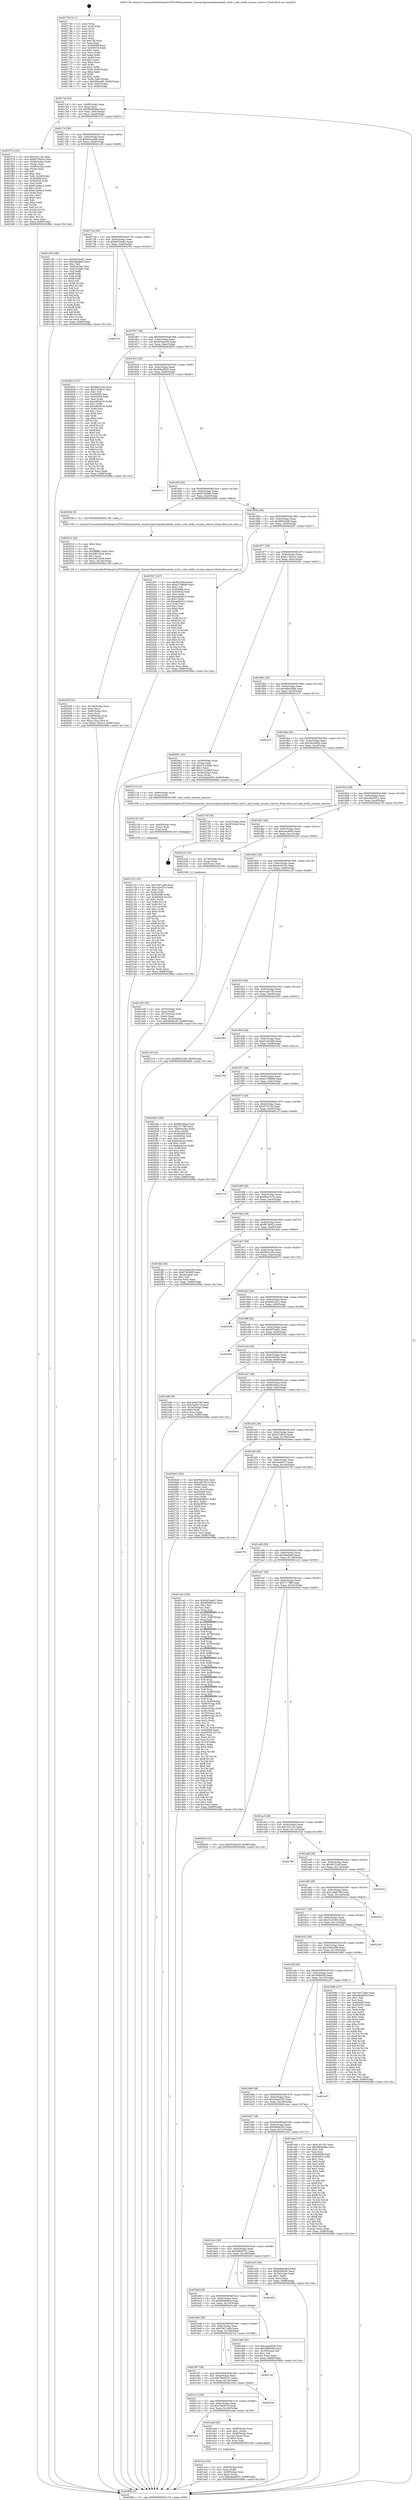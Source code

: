 digraph "0x401740" {
  label = "0x401740 (/mnt/c/Users/mathe/Desktop/tcc/POCII/binaries/extr_linuxarchpowerpckerneleeh_sysfs.c_eeh_notify_resume_remove_Final-ollvm.out::main(0))"
  labelloc = "t"
  node[shape=record]

  Entry [label="",width=0.3,height=0.3,shape=circle,fillcolor=black,style=filled]
  "0x4017af" [label="{
     0x4017af [32]\l
     | [instrs]\l
     &nbsp;&nbsp;0x4017af \<+6\>: mov -0x88(%rbp),%eax\l
     &nbsp;&nbsp;0x4017b5 \<+2\>: mov %eax,%ecx\l
     &nbsp;&nbsp;0x4017b7 \<+6\>: sub $0x86b0b9ba,%ecx\l
     &nbsp;&nbsp;0x4017bd \<+6\>: mov %eax,-0x9c(%rbp)\l
     &nbsp;&nbsp;0x4017c3 \<+6\>: mov %ecx,-0xa0(%rbp)\l
     &nbsp;&nbsp;0x4017c9 \<+6\>: je 0000000000401f73 \<main+0x833\>\l
  }"]
  "0x401f73" [label="{
     0x401f73 [122]\l
     | [instrs]\l
     &nbsp;&nbsp;0x401f73 \<+5\>: mov $0xc34110c,%eax\l
     &nbsp;&nbsp;0x401f78 \<+5\>: mov $0xf973b023,%ecx\l
     &nbsp;&nbsp;0x401f7d \<+4\>: mov -0x58(%rbp),%rdx\l
     &nbsp;&nbsp;0x401f81 \<+2\>: mov (%rdx),%esi\l
     &nbsp;&nbsp;0x401f83 \<+4\>: mov -0x68(%rbp),%rdx\l
     &nbsp;&nbsp;0x401f87 \<+2\>: cmp (%rdx),%esi\l
     &nbsp;&nbsp;0x401f89 \<+4\>: setl %dil\l
     &nbsp;&nbsp;0x401f8d \<+4\>: and $0x1,%dil\l
     &nbsp;&nbsp;0x401f91 \<+4\>: mov %dil,-0x2d(%rbp)\l
     &nbsp;&nbsp;0x401f95 \<+7\>: mov 0x405068,%esi\l
     &nbsp;&nbsp;0x401f9c \<+8\>: mov 0x405054,%r8d\l
     &nbsp;&nbsp;0x401fa4 \<+3\>: mov %esi,%r9d\l
     &nbsp;&nbsp;0x401fa7 \<+7\>: sub $0x61ab8ac2,%r9d\l
     &nbsp;&nbsp;0x401fae \<+4\>: sub $0x1,%r9d\l
     &nbsp;&nbsp;0x401fb2 \<+7\>: add $0x61ab8ac2,%r9d\l
     &nbsp;&nbsp;0x401fb9 \<+4\>: imul %r9d,%esi\l
     &nbsp;&nbsp;0x401fbd \<+3\>: and $0x1,%esi\l
     &nbsp;&nbsp;0x401fc0 \<+3\>: cmp $0x0,%esi\l
     &nbsp;&nbsp;0x401fc3 \<+4\>: sete %dil\l
     &nbsp;&nbsp;0x401fc7 \<+4\>: cmp $0xa,%r8d\l
     &nbsp;&nbsp;0x401fcb \<+4\>: setl %r10b\l
     &nbsp;&nbsp;0x401fcf \<+3\>: mov %dil,%r11b\l
     &nbsp;&nbsp;0x401fd2 \<+3\>: and %r10b,%r11b\l
     &nbsp;&nbsp;0x401fd5 \<+3\>: xor %r10b,%dil\l
     &nbsp;&nbsp;0x401fd8 \<+3\>: or %dil,%r11b\l
     &nbsp;&nbsp;0x401fdb \<+4\>: test $0x1,%r11b\l
     &nbsp;&nbsp;0x401fdf \<+3\>: cmovne %ecx,%eax\l
     &nbsp;&nbsp;0x401fe2 \<+6\>: mov %eax,-0x88(%rbp)\l
     &nbsp;&nbsp;0x401fe8 \<+5\>: jmp 000000000040288a \<main+0x114a\>\l
  }"]
  "0x4017cf" [label="{
     0x4017cf [28]\l
     | [instrs]\l
     &nbsp;&nbsp;0x4017cf \<+5\>: jmp 00000000004017d4 \<main+0x94\>\l
     &nbsp;&nbsp;0x4017d4 \<+6\>: mov -0x9c(%rbp),%eax\l
     &nbsp;&nbsp;0x4017da \<+5\>: sub $0x92fcaa66,%eax\l
     &nbsp;&nbsp;0x4017df \<+6\>: mov %eax,-0xa4(%rbp)\l
     &nbsp;&nbsp;0x4017e5 \<+6\>: je 0000000000401c39 \<main+0x4f9\>\l
  }"]
  Exit [label="",width=0.3,height=0.3,shape=circle,fillcolor=black,style=filled,peripheries=2]
  "0x401c39" [label="{
     0x401c39 [106]\l
     | [instrs]\l
     &nbsp;&nbsp;0x401c39 \<+5\>: mov $0x9453ea81,%eax\l
     &nbsp;&nbsp;0x401c3e \<+5\>: mov $0x5dbdbe6,%ecx\l
     &nbsp;&nbsp;0x401c43 \<+2\>: mov $0x1,%dl\l
     &nbsp;&nbsp;0x401c45 \<+7\>: mov -0x82(%rbp),%sil\l
     &nbsp;&nbsp;0x401c4c \<+7\>: mov -0x81(%rbp),%dil\l
     &nbsp;&nbsp;0x401c53 \<+3\>: mov %sil,%r8b\l
     &nbsp;&nbsp;0x401c56 \<+4\>: xor $0xff,%r8b\l
     &nbsp;&nbsp;0x401c5a \<+3\>: mov %dil,%r9b\l
     &nbsp;&nbsp;0x401c5d \<+4\>: xor $0xff,%r9b\l
     &nbsp;&nbsp;0x401c61 \<+3\>: xor $0x0,%dl\l
     &nbsp;&nbsp;0x401c64 \<+3\>: mov %r8b,%r10b\l
     &nbsp;&nbsp;0x401c67 \<+4\>: and $0x0,%r10b\l
     &nbsp;&nbsp;0x401c6b \<+3\>: and %dl,%sil\l
     &nbsp;&nbsp;0x401c6e \<+3\>: mov %r9b,%r11b\l
     &nbsp;&nbsp;0x401c71 \<+4\>: and $0x0,%r11b\l
     &nbsp;&nbsp;0x401c75 \<+3\>: and %dl,%dil\l
     &nbsp;&nbsp;0x401c78 \<+3\>: or %sil,%r10b\l
     &nbsp;&nbsp;0x401c7b \<+3\>: or %dil,%r11b\l
     &nbsp;&nbsp;0x401c7e \<+3\>: xor %r11b,%r10b\l
     &nbsp;&nbsp;0x401c81 \<+3\>: or %r9b,%r8b\l
     &nbsp;&nbsp;0x401c84 \<+4\>: xor $0xff,%r8b\l
     &nbsp;&nbsp;0x401c88 \<+3\>: or $0x0,%dl\l
     &nbsp;&nbsp;0x401c8b \<+3\>: and %dl,%r8b\l
     &nbsp;&nbsp;0x401c8e \<+3\>: or %r8b,%r10b\l
     &nbsp;&nbsp;0x401c91 \<+4\>: test $0x1,%r10b\l
     &nbsp;&nbsp;0x401c95 \<+3\>: cmovne %ecx,%eax\l
     &nbsp;&nbsp;0x401c98 \<+6\>: mov %eax,-0x88(%rbp)\l
     &nbsp;&nbsp;0x401c9e \<+5\>: jmp 000000000040288a \<main+0x114a\>\l
  }"]
  "0x4017eb" [label="{
     0x4017eb [28]\l
     | [instrs]\l
     &nbsp;&nbsp;0x4017eb \<+5\>: jmp 00000000004017f0 \<main+0xb0\>\l
     &nbsp;&nbsp;0x4017f0 \<+6\>: mov -0x9c(%rbp),%eax\l
     &nbsp;&nbsp;0x4017f6 \<+5\>: sub $0x9453ea81,%eax\l
     &nbsp;&nbsp;0x4017fb \<+6\>: mov %eax,-0xa8(%rbp)\l
     &nbsp;&nbsp;0x401801 \<+6\>: je 0000000000402761 \<main+0x1021\>\l
  }"]
  "0x40288a" [label="{
     0x40288a [5]\l
     | [instrs]\l
     &nbsp;&nbsp;0x40288a \<+5\>: jmp 00000000004017af \<main+0x6f\>\l
  }"]
  "0x401740" [label="{
     0x401740 [111]\l
     | [instrs]\l
     &nbsp;&nbsp;0x401740 \<+1\>: push %rbp\l
     &nbsp;&nbsp;0x401741 \<+3\>: mov %rsp,%rbp\l
     &nbsp;&nbsp;0x401744 \<+2\>: push %r15\l
     &nbsp;&nbsp;0x401746 \<+2\>: push %r14\l
     &nbsp;&nbsp;0x401748 \<+2\>: push %r13\l
     &nbsp;&nbsp;0x40174a \<+2\>: push %r12\l
     &nbsp;&nbsp;0x40174c \<+1\>: push %rbx\l
     &nbsp;&nbsp;0x40174d \<+7\>: sub $0x138,%rsp\l
     &nbsp;&nbsp;0x401754 \<+2\>: xor %eax,%eax\l
     &nbsp;&nbsp;0x401756 \<+7\>: mov 0x405068,%ecx\l
     &nbsp;&nbsp;0x40175d \<+7\>: mov 0x405054,%edx\l
     &nbsp;&nbsp;0x401764 \<+3\>: sub $0x1,%eax\l
     &nbsp;&nbsp;0x401767 \<+3\>: mov %ecx,%r8d\l
     &nbsp;&nbsp;0x40176a \<+3\>: add %eax,%r8d\l
     &nbsp;&nbsp;0x40176d \<+4\>: imul %r8d,%ecx\l
     &nbsp;&nbsp;0x401771 \<+3\>: and $0x1,%ecx\l
     &nbsp;&nbsp;0x401774 \<+3\>: cmp $0x0,%ecx\l
     &nbsp;&nbsp;0x401777 \<+4\>: sete %r9b\l
     &nbsp;&nbsp;0x40177b \<+4\>: and $0x1,%r9b\l
     &nbsp;&nbsp;0x40177f \<+7\>: mov %r9b,-0x82(%rbp)\l
     &nbsp;&nbsp;0x401786 \<+3\>: cmp $0xa,%edx\l
     &nbsp;&nbsp;0x401789 \<+4\>: setl %r9b\l
     &nbsp;&nbsp;0x40178d \<+4\>: and $0x1,%r9b\l
     &nbsp;&nbsp;0x401791 \<+7\>: mov %r9b,-0x81(%rbp)\l
     &nbsp;&nbsp;0x401798 \<+10\>: movl $0x92fcaa66,-0x88(%rbp)\l
     &nbsp;&nbsp;0x4017a2 \<+6\>: mov %edi,-0x8c(%rbp)\l
     &nbsp;&nbsp;0x4017a8 \<+7\>: mov %rsi,-0x98(%rbp)\l
  }"]
  "0x40212f" [label="{
     0x40212f [145]\l
     | [instrs]\l
     &nbsp;&nbsp;0x40212f \<+5\>: mov $0x70471a9d,%ecx\l
     &nbsp;&nbsp;0x402134 \<+5\>: mov $0xcb2cf10c,%edx\l
     &nbsp;&nbsp;0x402139 \<+3\>: mov $0x1,%sil\l
     &nbsp;&nbsp;0x40213c \<+3\>: xor %r8d,%r8d\l
     &nbsp;&nbsp;0x40213f \<+8\>: mov 0x405068,%r9d\l
     &nbsp;&nbsp;0x402147 \<+8\>: mov 0x405054,%r10d\l
     &nbsp;&nbsp;0x40214f \<+4\>: sub $0x1,%r8d\l
     &nbsp;&nbsp;0x402153 \<+3\>: mov %r9d,%r11d\l
     &nbsp;&nbsp;0x402156 \<+3\>: add %r8d,%r11d\l
     &nbsp;&nbsp;0x402159 \<+4\>: imul %r11d,%r9d\l
     &nbsp;&nbsp;0x40215d \<+4\>: and $0x1,%r9d\l
     &nbsp;&nbsp;0x402161 \<+4\>: cmp $0x0,%r9d\l
     &nbsp;&nbsp;0x402165 \<+3\>: sete %bl\l
     &nbsp;&nbsp;0x402168 \<+4\>: cmp $0xa,%r10d\l
     &nbsp;&nbsp;0x40216c \<+4\>: setl %r14b\l
     &nbsp;&nbsp;0x402170 \<+3\>: mov %bl,%r15b\l
     &nbsp;&nbsp;0x402173 \<+4\>: xor $0xff,%r15b\l
     &nbsp;&nbsp;0x402177 \<+3\>: mov %r14b,%r12b\l
     &nbsp;&nbsp;0x40217a \<+4\>: xor $0xff,%r12b\l
     &nbsp;&nbsp;0x40217e \<+4\>: xor $0x1,%sil\l
     &nbsp;&nbsp;0x402182 \<+3\>: mov %r15b,%r13b\l
     &nbsp;&nbsp;0x402185 \<+4\>: and $0xff,%r13b\l
     &nbsp;&nbsp;0x402189 \<+3\>: and %sil,%bl\l
     &nbsp;&nbsp;0x40218c \<+3\>: mov %r12b,%al\l
     &nbsp;&nbsp;0x40218f \<+2\>: and $0xff,%al\l
     &nbsp;&nbsp;0x402191 \<+3\>: and %sil,%r14b\l
     &nbsp;&nbsp;0x402194 \<+3\>: or %bl,%r13b\l
     &nbsp;&nbsp;0x402197 \<+3\>: or %r14b,%al\l
     &nbsp;&nbsp;0x40219a \<+3\>: xor %al,%r13b\l
     &nbsp;&nbsp;0x40219d \<+3\>: or %r12b,%r15b\l
     &nbsp;&nbsp;0x4021a0 \<+4\>: xor $0xff,%r15b\l
     &nbsp;&nbsp;0x4021a4 \<+4\>: or $0x1,%sil\l
     &nbsp;&nbsp;0x4021a8 \<+3\>: and %sil,%r15b\l
     &nbsp;&nbsp;0x4021ab \<+3\>: or %r15b,%r13b\l
     &nbsp;&nbsp;0x4021ae \<+4\>: test $0x1,%r13b\l
     &nbsp;&nbsp;0x4021b2 \<+3\>: cmovne %edx,%ecx\l
     &nbsp;&nbsp;0x4021b5 \<+6\>: mov %ecx,-0x88(%rbp)\l
     &nbsp;&nbsp;0x4021bb \<+5\>: jmp 000000000040288a \<main+0x114a\>\l
  }"]
  "0x402761" [label="{
     0x402761\l
  }", style=dashed]
  "0x401807" [label="{
     0x401807 [28]\l
     | [instrs]\l
     &nbsp;&nbsp;0x401807 \<+5\>: jmp 000000000040180c \<main+0xcc\>\l
     &nbsp;&nbsp;0x40180c \<+6\>: mov -0x9c(%rbp),%eax\l
     &nbsp;&nbsp;0x401812 \<+5\>: sub $0x952bae36,%eax\l
     &nbsp;&nbsp;0x401817 \<+6\>: mov %eax,-0xac(%rbp)\l
     &nbsp;&nbsp;0x40181d \<+6\>: je 0000000000402653 \<main+0xf13\>\l
  }"]
  "0x402120" [label="{
     0x402120 [15]\l
     | [instrs]\l
     &nbsp;&nbsp;0x402120 \<+4\>: mov -0x60(%rbp),%rax\l
     &nbsp;&nbsp;0x402124 \<+3\>: mov (%rax),%rax\l
     &nbsp;&nbsp;0x402127 \<+3\>: mov %rax,%rdi\l
     &nbsp;&nbsp;0x40212a \<+5\>: call 0000000000401030 \<free@plt\>\l
     | [calls]\l
     &nbsp;&nbsp;0x401030 \{1\} (unknown)\l
  }"]
  "0x402653" [label="{
     0x402653 [147]\l
     | [instrs]\l
     &nbsp;&nbsp;0x402653 \<+5\>: mov $0xf9ef1e44,%eax\l
     &nbsp;&nbsp;0x402658 \<+5\>: mov $0x22346c0,%ecx\l
     &nbsp;&nbsp;0x40265d \<+2\>: mov $0x1,%dl\l
     &nbsp;&nbsp;0x40265f \<+7\>: mov 0x405068,%esi\l
     &nbsp;&nbsp;0x402666 \<+7\>: mov 0x405054,%edi\l
     &nbsp;&nbsp;0x40266d \<+3\>: mov %esi,%r8d\l
     &nbsp;&nbsp;0x402670 \<+7\>: sub $0xc992d13c,%r8d\l
     &nbsp;&nbsp;0x402677 \<+4\>: sub $0x1,%r8d\l
     &nbsp;&nbsp;0x40267b \<+7\>: add $0xc992d13c,%r8d\l
     &nbsp;&nbsp;0x402682 \<+4\>: imul %r8d,%esi\l
     &nbsp;&nbsp;0x402686 \<+3\>: and $0x1,%esi\l
     &nbsp;&nbsp;0x402689 \<+3\>: cmp $0x0,%esi\l
     &nbsp;&nbsp;0x40268c \<+4\>: sete %r9b\l
     &nbsp;&nbsp;0x402690 \<+3\>: cmp $0xa,%edi\l
     &nbsp;&nbsp;0x402693 \<+4\>: setl %r10b\l
     &nbsp;&nbsp;0x402697 \<+3\>: mov %r9b,%r11b\l
     &nbsp;&nbsp;0x40269a \<+4\>: xor $0xff,%r11b\l
     &nbsp;&nbsp;0x40269e \<+3\>: mov %r10b,%bl\l
     &nbsp;&nbsp;0x4026a1 \<+3\>: xor $0xff,%bl\l
     &nbsp;&nbsp;0x4026a4 \<+3\>: xor $0x0,%dl\l
     &nbsp;&nbsp;0x4026a7 \<+3\>: mov %r11b,%r14b\l
     &nbsp;&nbsp;0x4026aa \<+4\>: and $0x0,%r14b\l
     &nbsp;&nbsp;0x4026ae \<+3\>: and %dl,%r9b\l
     &nbsp;&nbsp;0x4026b1 \<+3\>: mov %bl,%r15b\l
     &nbsp;&nbsp;0x4026b4 \<+4\>: and $0x0,%r15b\l
     &nbsp;&nbsp;0x4026b8 \<+3\>: and %dl,%r10b\l
     &nbsp;&nbsp;0x4026bb \<+3\>: or %r9b,%r14b\l
     &nbsp;&nbsp;0x4026be \<+3\>: or %r10b,%r15b\l
     &nbsp;&nbsp;0x4026c1 \<+3\>: xor %r15b,%r14b\l
     &nbsp;&nbsp;0x4026c4 \<+3\>: or %bl,%r11b\l
     &nbsp;&nbsp;0x4026c7 \<+4\>: xor $0xff,%r11b\l
     &nbsp;&nbsp;0x4026cb \<+3\>: or $0x0,%dl\l
     &nbsp;&nbsp;0x4026ce \<+3\>: and %dl,%r11b\l
     &nbsp;&nbsp;0x4026d1 \<+3\>: or %r11b,%r14b\l
     &nbsp;&nbsp;0x4026d4 \<+4\>: test $0x1,%r14b\l
     &nbsp;&nbsp;0x4026d8 \<+3\>: cmovne %ecx,%eax\l
     &nbsp;&nbsp;0x4026db \<+6\>: mov %eax,-0x88(%rbp)\l
     &nbsp;&nbsp;0x4026e1 \<+5\>: jmp 000000000040288a \<main+0x114a\>\l
  }"]
  "0x401823" [label="{
     0x401823 [28]\l
     | [instrs]\l
     &nbsp;&nbsp;0x401823 \<+5\>: jmp 0000000000401828 \<main+0xe8\>\l
     &nbsp;&nbsp;0x401828 \<+6\>: mov -0x9c(%rbp),%eax\l
     &nbsp;&nbsp;0x40182e \<+5\>: sub $0x95bc9025,%eax\l
     &nbsp;&nbsp;0x401833 \<+6\>: mov %eax,-0xb0(%rbp)\l
     &nbsp;&nbsp;0x401839 \<+6\>: je 0000000000402515 \<main+0xdd5\>\l
  }"]
  "0x402038" [label="{
     0x402038 [41]\l
     | [instrs]\l
     &nbsp;&nbsp;0x402038 \<+6\>: mov -0x144(%rbp),%ecx\l
     &nbsp;&nbsp;0x40203e \<+3\>: imul %eax,%ecx\l
     &nbsp;&nbsp;0x402041 \<+4\>: mov -0x60(%rbp),%rsi\l
     &nbsp;&nbsp;0x402045 \<+3\>: mov (%rsi),%rsi\l
     &nbsp;&nbsp;0x402048 \<+4\>: mov -0x58(%rbp),%rdi\l
     &nbsp;&nbsp;0x40204c \<+3\>: movslq (%rdi),%rdi\l
     &nbsp;&nbsp;0x40204f \<+3\>: mov %ecx,(%rsi,%rdi,4)\l
     &nbsp;&nbsp;0x402052 \<+10\>: movl $0xb17de51e,-0x88(%rbp)\l
     &nbsp;&nbsp;0x40205c \<+5\>: jmp 000000000040288a \<main+0x114a\>\l
  }"]
  "0x402515" [label="{
     0x402515\l
  }", style=dashed]
  "0x40183f" [label="{
     0x40183f [28]\l
     | [instrs]\l
     &nbsp;&nbsp;0x40183f \<+5\>: jmp 0000000000401844 \<main+0x104\>\l
     &nbsp;&nbsp;0x401844 \<+6\>: mov -0x9c(%rbp),%eax\l
     &nbsp;&nbsp;0x40184a \<+5\>: sub $0x976c5bf0,%eax\l
     &nbsp;&nbsp;0x40184f \<+6\>: mov %eax,-0xb4(%rbp)\l
     &nbsp;&nbsp;0x401855 \<+6\>: je 000000000040200b \<main+0x8cb\>\l
  }"]
  "0x402010" [label="{
     0x402010 [40]\l
     | [instrs]\l
     &nbsp;&nbsp;0x402010 \<+5\>: mov $0x2,%ecx\l
     &nbsp;&nbsp;0x402015 \<+1\>: cltd\l
     &nbsp;&nbsp;0x402016 \<+2\>: idiv %ecx\l
     &nbsp;&nbsp;0x402018 \<+6\>: imul $0xfffffffe,%edx,%ecx\l
     &nbsp;&nbsp;0x40201e \<+6\>: add $0x26613bd4,%ecx\l
     &nbsp;&nbsp;0x402024 \<+3\>: add $0x1,%ecx\l
     &nbsp;&nbsp;0x402027 \<+6\>: sub $0x26613bd4,%ecx\l
     &nbsp;&nbsp;0x40202d \<+6\>: mov %ecx,-0x144(%rbp)\l
     &nbsp;&nbsp;0x402033 \<+5\>: call 0000000000401160 \<next_i\>\l
     | [calls]\l
     &nbsp;&nbsp;0x401160 \{1\} (/mnt/c/Users/mathe/Desktop/tcc/POCII/binaries/extr_linuxarchpowerpckerneleeh_sysfs.c_eeh_notify_resume_remove_Final-ollvm.out::next_i)\l
  }"]
  "0x40200b" [label="{
     0x40200b [5]\l
     | [instrs]\l
     &nbsp;&nbsp;0x40200b \<+5\>: call 0000000000401160 \<next_i\>\l
     | [calls]\l
     &nbsp;&nbsp;0x401160 \{1\} (/mnt/c/Users/mathe/Desktop/tcc/POCII/binaries/extr_linuxarchpowerpckerneleeh_sysfs.c_eeh_notify_resume_remove_Final-ollvm.out::next_i)\l
  }"]
  "0x40185b" [label="{
     0x40185b [28]\l
     | [instrs]\l
     &nbsp;&nbsp;0x40185b \<+5\>: jmp 0000000000401860 \<main+0x120\>\l
     &nbsp;&nbsp;0x401860 \<+6\>: mov -0x9c(%rbp),%eax\l
     &nbsp;&nbsp;0x401866 \<+5\>: sub $0x9f0422d8,%eax\l
     &nbsp;&nbsp;0x40186b \<+6\>: mov %eax,-0xb8(%rbp)\l
     &nbsp;&nbsp;0x401871 \<+6\>: je 0000000000402547 \<main+0xe07\>\l
  }"]
  "0x401eca" [label="{
     0x401eca [32]\l
     | [instrs]\l
     &nbsp;&nbsp;0x401eca \<+4\>: mov -0x60(%rbp),%rdi\l
     &nbsp;&nbsp;0x401ece \<+3\>: mov %rax,(%rdi)\l
     &nbsp;&nbsp;0x401ed1 \<+4\>: mov -0x58(%rbp),%rax\l
     &nbsp;&nbsp;0x401ed5 \<+6\>: movl $0x0,(%rax)\l
     &nbsp;&nbsp;0x401edb \<+10\>: movl $0x3dabd355,-0x88(%rbp)\l
     &nbsp;&nbsp;0x401ee5 \<+5\>: jmp 000000000040288a \<main+0x114a\>\l
  }"]
  "0x402547" [label="{
     0x402547 [147]\l
     | [instrs]\l
     &nbsp;&nbsp;0x402547 \<+5\>: mov $0xffc540ee,%eax\l
     &nbsp;&nbsp;0x40254c \<+5\>: mov $0xe2766bd8,%ecx\l
     &nbsp;&nbsp;0x402551 \<+2\>: mov $0x1,%dl\l
     &nbsp;&nbsp;0x402553 \<+7\>: mov 0x405068,%esi\l
     &nbsp;&nbsp;0x40255a \<+7\>: mov 0x405054,%edi\l
     &nbsp;&nbsp;0x402561 \<+3\>: mov %esi,%r8d\l
     &nbsp;&nbsp;0x402564 \<+7\>: add $0xea6b0512,%r8d\l
     &nbsp;&nbsp;0x40256b \<+4\>: sub $0x1,%r8d\l
     &nbsp;&nbsp;0x40256f \<+7\>: sub $0xea6b0512,%r8d\l
     &nbsp;&nbsp;0x402576 \<+4\>: imul %r8d,%esi\l
     &nbsp;&nbsp;0x40257a \<+3\>: and $0x1,%esi\l
     &nbsp;&nbsp;0x40257d \<+3\>: cmp $0x0,%esi\l
     &nbsp;&nbsp;0x402580 \<+4\>: sete %r9b\l
     &nbsp;&nbsp;0x402584 \<+3\>: cmp $0xa,%edi\l
     &nbsp;&nbsp;0x402587 \<+4\>: setl %r10b\l
     &nbsp;&nbsp;0x40258b \<+3\>: mov %r9b,%r11b\l
     &nbsp;&nbsp;0x40258e \<+4\>: xor $0xff,%r11b\l
     &nbsp;&nbsp;0x402592 \<+3\>: mov %r10b,%bl\l
     &nbsp;&nbsp;0x402595 \<+3\>: xor $0xff,%bl\l
     &nbsp;&nbsp;0x402598 \<+3\>: xor $0x0,%dl\l
     &nbsp;&nbsp;0x40259b \<+3\>: mov %r11b,%r14b\l
     &nbsp;&nbsp;0x40259e \<+4\>: and $0x0,%r14b\l
     &nbsp;&nbsp;0x4025a2 \<+3\>: and %dl,%r9b\l
     &nbsp;&nbsp;0x4025a5 \<+3\>: mov %bl,%r15b\l
     &nbsp;&nbsp;0x4025a8 \<+4\>: and $0x0,%r15b\l
     &nbsp;&nbsp;0x4025ac \<+3\>: and %dl,%r10b\l
     &nbsp;&nbsp;0x4025af \<+3\>: or %r9b,%r14b\l
     &nbsp;&nbsp;0x4025b2 \<+3\>: or %r10b,%r15b\l
     &nbsp;&nbsp;0x4025b5 \<+3\>: xor %r15b,%r14b\l
     &nbsp;&nbsp;0x4025b8 \<+3\>: or %bl,%r11b\l
     &nbsp;&nbsp;0x4025bb \<+4\>: xor $0xff,%r11b\l
     &nbsp;&nbsp;0x4025bf \<+3\>: or $0x0,%dl\l
     &nbsp;&nbsp;0x4025c2 \<+3\>: and %dl,%r11b\l
     &nbsp;&nbsp;0x4025c5 \<+3\>: or %r11b,%r14b\l
     &nbsp;&nbsp;0x4025c8 \<+4\>: test $0x1,%r14b\l
     &nbsp;&nbsp;0x4025cc \<+3\>: cmovne %ecx,%eax\l
     &nbsp;&nbsp;0x4025cf \<+6\>: mov %eax,-0x88(%rbp)\l
     &nbsp;&nbsp;0x4025d5 \<+5\>: jmp 000000000040288a \<main+0x114a\>\l
  }"]
  "0x401877" [label="{
     0x401877 [28]\l
     | [instrs]\l
     &nbsp;&nbsp;0x401877 \<+5\>: jmp 000000000040187c \<main+0x13c\>\l
     &nbsp;&nbsp;0x40187c \<+6\>: mov -0x9c(%rbp),%eax\l
     &nbsp;&nbsp;0x401882 \<+5\>: sub $0xb17de51e,%eax\l
     &nbsp;&nbsp;0x401887 \<+6\>: mov %eax,-0xbc(%rbp)\l
     &nbsp;&nbsp;0x40188d \<+6\>: je 0000000000402061 \<main+0x921\>\l
  }"]
  "0x401c2f" [label="{
     0x401c2f\l
  }", style=dashed]
  "0x402061" [label="{
     0x402061 [42]\l
     | [instrs]\l
     &nbsp;&nbsp;0x402061 \<+4\>: mov -0x58(%rbp),%rax\l
     &nbsp;&nbsp;0x402065 \<+2\>: mov (%rax),%ecx\l
     &nbsp;&nbsp;0x402067 \<+6\>: sub $0x472429b6,%ecx\l
     &nbsp;&nbsp;0x40206d \<+3\>: add $0x1,%ecx\l
     &nbsp;&nbsp;0x402070 \<+6\>: add $0x472429b6,%ecx\l
     &nbsp;&nbsp;0x402076 \<+4\>: mov -0x58(%rbp),%rax\l
     &nbsp;&nbsp;0x40207a \<+2\>: mov %ecx,(%rax)\l
     &nbsp;&nbsp;0x40207c \<+10\>: movl $0x3dabd355,-0x88(%rbp)\l
     &nbsp;&nbsp;0x402086 \<+5\>: jmp 000000000040288a \<main+0x114a\>\l
  }"]
  "0x401893" [label="{
     0x401893 [28]\l
     | [instrs]\l
     &nbsp;&nbsp;0x401893 \<+5\>: jmp 0000000000401898 \<main+0x158\>\l
     &nbsp;&nbsp;0x401898 \<+6\>: mov -0x9c(%rbp),%eax\l
     &nbsp;&nbsp;0x40189e \<+5\>: sub $0xbdbd2db8,%eax\l
     &nbsp;&nbsp;0x4018a3 \<+6\>: mov %eax,-0xc0(%rbp)\l
     &nbsp;&nbsp;0x4018a9 \<+6\>: je 0000000000401e71 \<main+0x731\>\l
  }"]
  "0x401ead" [label="{
     0x401ead [29]\l
     | [instrs]\l
     &nbsp;&nbsp;0x401ead \<+4\>: mov -0x68(%rbp),%rax\l
     &nbsp;&nbsp;0x401eb1 \<+6\>: movl $0x1,(%rax)\l
     &nbsp;&nbsp;0x401eb7 \<+4\>: mov -0x68(%rbp),%rax\l
     &nbsp;&nbsp;0x401ebb \<+3\>: movslq (%rax),%rax\l
     &nbsp;&nbsp;0x401ebe \<+4\>: shl $0x2,%rax\l
     &nbsp;&nbsp;0x401ec2 \<+3\>: mov %rax,%rdi\l
     &nbsp;&nbsp;0x401ec5 \<+5\>: call 0000000000401050 \<malloc@plt\>\l
     | [calls]\l
     &nbsp;&nbsp;0x401050 \{1\} (unknown)\l
  }"]
  "0x401e71" [label="{
     0x401e71\l
  }", style=dashed]
  "0x4018af" [label="{
     0x4018af [28]\l
     | [instrs]\l
     &nbsp;&nbsp;0x4018af \<+5\>: jmp 00000000004018b4 \<main+0x174\>\l
     &nbsp;&nbsp;0x4018b4 \<+6\>: mov -0x9c(%rbp),%eax\l
     &nbsp;&nbsp;0x4018ba \<+5\>: sub $0xc6bcb85d,%eax\l
     &nbsp;&nbsp;0x4018bf \<+6\>: mov %eax,-0xc4(%rbp)\l
     &nbsp;&nbsp;0x4018c5 \<+6\>: je 0000000000402114 \<main+0x9d4\>\l
  }"]
  "0x401c13" [label="{
     0x401c13 [28]\l
     | [instrs]\l
     &nbsp;&nbsp;0x401c13 \<+5\>: jmp 0000000000401c18 \<main+0x4d8\>\l
     &nbsp;&nbsp;0x401c18 \<+6\>: mov -0x9c(%rbp),%eax\l
     &nbsp;&nbsp;0x401c1e \<+5\>: sub $0x7be507cf,%eax\l
     &nbsp;&nbsp;0x401c23 \<+6\>: mov %eax,-0x140(%rbp)\l
     &nbsp;&nbsp;0x401c29 \<+6\>: je 0000000000401ead \<main+0x76d\>\l
  }"]
  "0x402114" [label="{
     0x402114 [12]\l
     | [instrs]\l
     &nbsp;&nbsp;0x402114 \<+4\>: mov -0x60(%rbp),%rax\l
     &nbsp;&nbsp;0x402118 \<+3\>: mov (%rax),%rdi\l
     &nbsp;&nbsp;0x40211b \<+5\>: call 0000000000401590 \<eeh_notify_resume_remove\>\l
     | [calls]\l
     &nbsp;&nbsp;0x401590 \{1\} (/mnt/c/Users/mathe/Desktop/tcc/POCII/binaries/extr_linuxarchpowerpckerneleeh_sysfs.c_eeh_notify_resume_remove_Final-ollvm.out::eeh_notify_resume_remove)\l
  }"]
  "0x4018cb" [label="{
     0x4018cb [28]\l
     | [instrs]\l
     &nbsp;&nbsp;0x4018cb \<+5\>: jmp 00000000004018d0 \<main+0x190\>\l
     &nbsp;&nbsp;0x4018d0 \<+6\>: mov -0x9c(%rbp),%eax\l
     &nbsp;&nbsp;0x4018d6 \<+5\>: sub $0xca823013,%eax\l
     &nbsp;&nbsp;0x4018db \<+6\>: mov %eax,-0xc8(%rbp)\l
     &nbsp;&nbsp;0x4018e1 \<+6\>: je 000000000040274f \<main+0x100f\>\l
  }"]
  "0x40233a" [label="{
     0x40233a\l
  }", style=dashed]
  "0x40274f" [label="{
     0x40274f [18]\l
     | [instrs]\l
     &nbsp;&nbsp;0x40274f \<+3\>: mov -0x2c(%rbp),%eax\l
     &nbsp;&nbsp;0x402752 \<+4\>: lea -0x28(%rbp),%rsp\l
     &nbsp;&nbsp;0x402756 \<+1\>: pop %rbx\l
     &nbsp;&nbsp;0x402757 \<+2\>: pop %r12\l
     &nbsp;&nbsp;0x402759 \<+2\>: pop %r13\l
     &nbsp;&nbsp;0x40275b \<+2\>: pop %r14\l
     &nbsp;&nbsp;0x40275d \<+2\>: pop %r15\l
     &nbsp;&nbsp;0x40275f \<+1\>: pop %rbp\l
     &nbsp;&nbsp;0x402760 \<+1\>: ret\l
  }"]
  "0x4018e7" [label="{
     0x4018e7 [28]\l
     | [instrs]\l
     &nbsp;&nbsp;0x4018e7 \<+5\>: jmp 00000000004018ec \<main+0x1ac\>\l
     &nbsp;&nbsp;0x4018ec \<+6\>: mov -0x9c(%rbp),%eax\l
     &nbsp;&nbsp;0x4018f2 \<+5\>: sub $0xcaac9d59,%eax\l
     &nbsp;&nbsp;0x4018f7 \<+6\>: mov %eax,-0xcc(%rbp)\l
     &nbsp;&nbsp;0x4018fd \<+6\>: je 0000000000401e25 \<main+0x6e5\>\l
  }"]
  "0x401bf7" [label="{
     0x401bf7 [28]\l
     | [instrs]\l
     &nbsp;&nbsp;0x401bf7 \<+5\>: jmp 0000000000401bfc \<main+0x4bc\>\l
     &nbsp;&nbsp;0x401bfc \<+6\>: mov -0x9c(%rbp),%eax\l
     &nbsp;&nbsp;0x401c02 \<+5\>: sub $0x79b50147,%eax\l
     &nbsp;&nbsp;0x401c07 \<+6\>: mov %eax,-0x13c(%rbp)\l
     &nbsp;&nbsp;0x401c0d \<+6\>: je 000000000040233a \<main+0xbfa\>\l
  }"]
  "0x401e25" [label="{
     0x401e25 [16]\l
     | [instrs]\l
     &nbsp;&nbsp;0x401e25 \<+4\>: mov -0x78(%rbp),%rax\l
     &nbsp;&nbsp;0x401e29 \<+3\>: mov (%rax),%rax\l
     &nbsp;&nbsp;0x401e2c \<+4\>: mov 0x8(%rax),%rdi\l
     &nbsp;&nbsp;0x401e30 \<+5\>: call 0000000000401060 \<atoi@plt\>\l
     | [calls]\l
     &nbsp;&nbsp;0x401060 \{1\} (unknown)\l
  }"]
  "0x401903" [label="{
     0x401903 [28]\l
     | [instrs]\l
     &nbsp;&nbsp;0x401903 \<+5\>: jmp 0000000000401908 \<main+0x1c8\>\l
     &nbsp;&nbsp;0x401908 \<+6\>: mov -0x9c(%rbp),%eax\l
     &nbsp;&nbsp;0x40190e \<+5\>: sub $0xcb2cf10c,%eax\l
     &nbsp;&nbsp;0x401913 \<+6\>: mov %eax,-0xd0(%rbp)\l
     &nbsp;&nbsp;0x401919 \<+6\>: je 00000000004021c0 \<main+0xa80\>\l
  }"]
  "0x4027cb" [label="{
     0x4027cb\l
  }", style=dashed]
  "0x4021c0" [label="{
     0x4021c0 [15]\l
     | [instrs]\l
     &nbsp;&nbsp;0x4021c0 \<+10\>: movl $0x9f0422d8,-0x88(%rbp)\l
     &nbsp;&nbsp;0x4021ca \<+5\>: jmp 000000000040288a \<main+0x114a\>\l
  }"]
  "0x40191f" [label="{
     0x40191f [28]\l
     | [instrs]\l
     &nbsp;&nbsp;0x40191f \<+5\>: jmp 0000000000401924 \<main+0x1e4\>\l
     &nbsp;&nbsp;0x401924 \<+6\>: mov -0x9c(%rbp),%eax\l
     &nbsp;&nbsp;0x40192a \<+5\>: sub $0xcc2dc7d3,%eax\l
     &nbsp;&nbsp;0x40192f \<+6\>: mov %eax,-0xd4(%rbp)\l
     &nbsp;&nbsp;0x401935 \<+6\>: je 0000000000402262 \<main+0xb22\>\l
  }"]
  "0x401e35" [label="{
     0x401e35 [30]\l
     | [instrs]\l
     &nbsp;&nbsp;0x401e35 \<+4\>: mov -0x70(%rbp),%rdi\l
     &nbsp;&nbsp;0x401e39 \<+2\>: mov %eax,(%rdi)\l
     &nbsp;&nbsp;0x401e3b \<+4\>: mov -0x70(%rbp),%rdi\l
     &nbsp;&nbsp;0x401e3f \<+2\>: mov (%rdi),%eax\l
     &nbsp;&nbsp;0x401e41 \<+3\>: mov %eax,-0x34(%rbp)\l
     &nbsp;&nbsp;0x401e44 \<+10\>: movl $0x569ed183,-0x88(%rbp)\l
     &nbsp;&nbsp;0x401e4e \<+5\>: jmp 000000000040288a \<main+0x114a\>\l
  }"]
  "0x402262" [label="{
     0x402262\l
  }", style=dashed]
  "0x40193b" [label="{
     0x40193b [28]\l
     | [instrs]\l
     &nbsp;&nbsp;0x40193b \<+5\>: jmp 0000000000401940 \<main+0x200\>\l
     &nbsp;&nbsp;0x401940 \<+6\>: mov -0x9c(%rbp),%eax\l
     &nbsp;&nbsp;0x401946 \<+5\>: sub $0xd1c93489,%eax\l
     &nbsp;&nbsp;0x40194b \<+6\>: mov %eax,-0xd8(%rbp)\l
     &nbsp;&nbsp;0x401951 \<+6\>: je 000000000040235e \<main+0xc1e\>\l
  }"]
  "0x401bdb" [label="{
     0x401bdb [28]\l
     | [instrs]\l
     &nbsp;&nbsp;0x401bdb \<+5\>: jmp 0000000000401be0 \<main+0x4a0\>\l
     &nbsp;&nbsp;0x401be0 \<+6\>: mov -0x9c(%rbp),%eax\l
     &nbsp;&nbsp;0x401be6 \<+5\>: sub $0x70471a9d,%eax\l
     &nbsp;&nbsp;0x401beb \<+6\>: mov %eax,-0x138(%rbp)\l
     &nbsp;&nbsp;0x401bf1 \<+6\>: je 00000000004027cb \<main+0x108b\>\l
  }"]
  "0x40235e" [label="{
     0x40235e\l
  }", style=dashed]
  "0x401957" [label="{
     0x401957 [28]\l
     | [instrs]\l
     &nbsp;&nbsp;0x401957 \<+5\>: jmp 000000000040195c \<main+0x21c\>\l
     &nbsp;&nbsp;0x40195c \<+6\>: mov -0x9c(%rbp),%eax\l
     &nbsp;&nbsp;0x401962 \<+5\>: sub $0xe2766bd8,%eax\l
     &nbsp;&nbsp;0x401967 \<+6\>: mov %eax,-0xdc(%rbp)\l
     &nbsp;&nbsp;0x40196d \<+6\>: je 00000000004025da \<main+0xe9a\>\l
  }"]
  "0x401de9" [label="{
     0x401de9 [30]\l
     | [instrs]\l
     &nbsp;&nbsp;0x401de9 \<+5\>: mov $0xcaac9d59,%eax\l
     &nbsp;&nbsp;0x401dee \<+5\>: mov $0x3bf845fa,%ecx\l
     &nbsp;&nbsp;0x401df3 \<+3\>: mov -0x35(%rbp),%dl\l
     &nbsp;&nbsp;0x401df6 \<+3\>: test $0x1,%dl\l
     &nbsp;&nbsp;0x401df9 \<+3\>: cmovne %ecx,%eax\l
     &nbsp;&nbsp;0x401dfc \<+6\>: mov %eax,-0x88(%rbp)\l
     &nbsp;&nbsp;0x401e02 \<+5\>: jmp 000000000040288a \<main+0x114a\>\l
  }"]
  "0x4025da" [label="{
     0x4025da [106]\l
     | [instrs]\l
     &nbsp;&nbsp;0x4025da \<+5\>: mov $0xffc540ee,%eax\l
     &nbsp;&nbsp;0x4025df \<+5\>: mov $0x7177ff9,%ecx\l
     &nbsp;&nbsp;0x4025e4 \<+4\>: mov -0x80(%rbp),%rdx\l
     &nbsp;&nbsp;0x4025e8 \<+6\>: movl $0x0,(%rdx)\l
     &nbsp;&nbsp;0x4025ee \<+7\>: mov 0x405068,%esi\l
     &nbsp;&nbsp;0x4025f5 \<+7\>: mov 0x405054,%edi\l
     &nbsp;&nbsp;0x4025fc \<+3\>: mov %esi,%r8d\l
     &nbsp;&nbsp;0x4025ff \<+7\>: add $0xba9a3ce,%r8d\l
     &nbsp;&nbsp;0x402606 \<+4\>: sub $0x1,%r8d\l
     &nbsp;&nbsp;0x40260a \<+7\>: sub $0xba9a3ce,%r8d\l
     &nbsp;&nbsp;0x402611 \<+4\>: imul %r8d,%esi\l
     &nbsp;&nbsp;0x402615 \<+3\>: and $0x1,%esi\l
     &nbsp;&nbsp;0x402618 \<+3\>: cmp $0x0,%esi\l
     &nbsp;&nbsp;0x40261b \<+4\>: sete %r9b\l
     &nbsp;&nbsp;0x40261f \<+3\>: cmp $0xa,%edi\l
     &nbsp;&nbsp;0x402622 \<+4\>: setl %r10b\l
     &nbsp;&nbsp;0x402626 \<+3\>: mov %r9b,%r11b\l
     &nbsp;&nbsp;0x402629 \<+3\>: and %r10b,%r11b\l
     &nbsp;&nbsp;0x40262c \<+3\>: xor %r10b,%r9b\l
     &nbsp;&nbsp;0x40262f \<+3\>: or %r9b,%r11b\l
     &nbsp;&nbsp;0x402632 \<+4\>: test $0x1,%r11b\l
     &nbsp;&nbsp;0x402636 \<+3\>: cmovne %ecx,%eax\l
     &nbsp;&nbsp;0x402639 \<+6\>: mov %eax,-0x88(%rbp)\l
     &nbsp;&nbsp;0x40263f \<+5\>: jmp 000000000040288a \<main+0x114a\>\l
  }"]
  "0x401973" [label="{
     0x401973 [28]\l
     | [instrs]\l
     &nbsp;&nbsp;0x401973 \<+5\>: jmp 0000000000401978 \<main+0x238\>\l
     &nbsp;&nbsp;0x401978 \<+6\>: mov -0x9c(%rbp),%eax\l
     &nbsp;&nbsp;0x40197e \<+5\>: sub $0xf5737cfe,%eax\l
     &nbsp;&nbsp;0x401983 \<+6\>: mov %eax,-0xe0(%rbp)\l
     &nbsp;&nbsp;0x401989 \<+6\>: je 00000000004021cf \<main+0xa8f\>\l
  }"]
  "0x401bbf" [label="{
     0x401bbf [28]\l
     | [instrs]\l
     &nbsp;&nbsp;0x401bbf \<+5\>: jmp 0000000000401bc4 \<main+0x484\>\l
     &nbsp;&nbsp;0x401bc4 \<+6\>: mov -0x9c(%rbp),%eax\l
     &nbsp;&nbsp;0x401bca \<+5\>: sub $0x684896c4,%eax\l
     &nbsp;&nbsp;0x401bcf \<+6\>: mov %eax,-0x134(%rbp)\l
     &nbsp;&nbsp;0x401bd5 \<+6\>: je 0000000000401de9 \<main+0x6a9\>\l
  }"]
  "0x4021cf" [label="{
     0x4021cf\l
  }", style=dashed]
  "0x40198f" [label="{
     0x40198f [28]\l
     | [instrs]\l
     &nbsp;&nbsp;0x40198f \<+5\>: jmp 0000000000401994 \<main+0x254\>\l
     &nbsp;&nbsp;0x401994 \<+6\>: mov -0x9c(%rbp),%eax\l
     &nbsp;&nbsp;0x40199a \<+5\>: sub $0xf5ee7e74,%eax\l
     &nbsp;&nbsp;0x40199f \<+6\>: mov %eax,-0xe4(%rbp)\l
     &nbsp;&nbsp;0x4019a5 \<+6\>: je 0000000000402832 \<main+0x10f2\>\l
  }"]
  "0x40245f" [label="{
     0x40245f\l
  }", style=dashed]
  "0x402832" [label="{
     0x402832\l
  }", style=dashed]
  "0x4019ab" [label="{
     0x4019ab [28]\l
     | [instrs]\l
     &nbsp;&nbsp;0x4019ab \<+5\>: jmp 00000000004019b0 \<main+0x270\>\l
     &nbsp;&nbsp;0x4019b0 \<+6\>: mov -0x9c(%rbp),%eax\l
     &nbsp;&nbsp;0x4019b6 \<+5\>: sub $0xf973b023,%eax\l
     &nbsp;&nbsp;0x4019bb \<+6\>: mov %eax,-0xe8(%rbp)\l
     &nbsp;&nbsp;0x4019c1 \<+6\>: je 0000000000401fed \<main+0x8ad\>\l
  }"]
  "0x401ba3" [label="{
     0x401ba3 [28]\l
     | [instrs]\l
     &nbsp;&nbsp;0x401ba3 \<+5\>: jmp 0000000000401ba8 \<main+0x468\>\l
     &nbsp;&nbsp;0x401ba8 \<+6\>: mov -0x9c(%rbp),%eax\l
     &nbsp;&nbsp;0x401bae \<+5\>: sub $0x5d936701,%eax\l
     &nbsp;&nbsp;0x401bb3 \<+6\>: mov %eax,-0x130(%rbp)\l
     &nbsp;&nbsp;0x401bb9 \<+6\>: je 000000000040245f \<main+0xd1f\>\l
  }"]
  "0x401fed" [label="{
     0x401fed [30]\l
     | [instrs]\l
     &nbsp;&nbsp;0x401fed \<+5\>: mov $0x330ea296,%eax\l
     &nbsp;&nbsp;0x401ff2 \<+5\>: mov $0x976c5bf0,%ecx\l
     &nbsp;&nbsp;0x401ff7 \<+3\>: mov -0x2d(%rbp),%dl\l
     &nbsp;&nbsp;0x401ffa \<+3\>: test $0x1,%dl\l
     &nbsp;&nbsp;0x401ffd \<+3\>: cmovne %ecx,%eax\l
     &nbsp;&nbsp;0x402000 \<+6\>: mov %eax,-0x88(%rbp)\l
     &nbsp;&nbsp;0x402006 \<+5\>: jmp 000000000040288a \<main+0x114a\>\l
  }"]
  "0x4019c7" [label="{
     0x4019c7 [28]\l
     | [instrs]\l
     &nbsp;&nbsp;0x4019c7 \<+5\>: jmp 00000000004019cc \<main+0x28c\>\l
     &nbsp;&nbsp;0x4019cc \<+6\>: mov -0x9c(%rbp),%eax\l
     &nbsp;&nbsp;0x4019d2 \<+5\>: sub $0xf9ef1e44,%eax\l
     &nbsp;&nbsp;0x4019d7 \<+6\>: mov %eax,-0xec(%rbp)\l
     &nbsp;&nbsp;0x4019dd \<+6\>: je 0000000000402875 \<main+0x1135\>\l
  }"]
  "0x401e53" [label="{
     0x401e53 [30]\l
     | [instrs]\l
     &nbsp;&nbsp;0x401e53 \<+5\>: mov $0xbdbd2db8,%eax\l
     &nbsp;&nbsp;0x401e58 \<+5\>: mov $0xfe3e634c,%ecx\l
     &nbsp;&nbsp;0x401e5d \<+3\>: mov -0x34(%rbp),%edx\l
     &nbsp;&nbsp;0x401e60 \<+3\>: cmp $0x1,%edx\l
     &nbsp;&nbsp;0x401e63 \<+3\>: cmovl %ecx,%eax\l
     &nbsp;&nbsp;0x401e66 \<+6\>: mov %eax,-0x88(%rbp)\l
     &nbsp;&nbsp;0x401e6c \<+5\>: jmp 000000000040288a \<main+0x114a\>\l
  }"]
  "0x402875" [label="{
     0x402875\l
  }", style=dashed]
  "0x4019e3" [label="{
     0x4019e3 [28]\l
     | [instrs]\l
     &nbsp;&nbsp;0x4019e3 \<+5\>: jmp 00000000004019e8 \<main+0x2a8\>\l
     &nbsp;&nbsp;0x4019e8 \<+6\>: mov -0x9c(%rbp),%eax\l
     &nbsp;&nbsp;0x4019ee \<+5\>: sub $0xfb812d1c,%eax\l
     &nbsp;&nbsp;0x4019f3 \<+6\>: mov %eax,-0xf0(%rbp)\l
     &nbsp;&nbsp;0x4019f9 \<+6\>: je 00000000004023d6 \<main+0xc96\>\l
  }"]
  "0x401b87" [label="{
     0x401b87 [28]\l
     | [instrs]\l
     &nbsp;&nbsp;0x401b87 \<+5\>: jmp 0000000000401b8c \<main+0x44c\>\l
     &nbsp;&nbsp;0x401b8c \<+6\>: mov -0x9c(%rbp),%eax\l
     &nbsp;&nbsp;0x401b92 \<+5\>: sub $0x569ed183,%eax\l
     &nbsp;&nbsp;0x401b97 \<+6\>: mov %eax,-0x12c(%rbp)\l
     &nbsp;&nbsp;0x401b9d \<+6\>: je 0000000000401e53 \<main+0x713\>\l
  }"]
  "0x4023d6" [label="{
     0x4023d6\l
  }", style=dashed]
  "0x4019ff" [label="{
     0x4019ff [28]\l
     | [instrs]\l
     &nbsp;&nbsp;0x4019ff \<+5\>: jmp 0000000000401a04 \<main+0x2c4\>\l
     &nbsp;&nbsp;0x401a04 \<+6\>: mov -0x9c(%rbp),%eax\l
     &nbsp;&nbsp;0x401a0a \<+5\>: sub $0xfdf7bdd1,%eax\l
     &nbsp;&nbsp;0x401a0f \<+6\>: mov %eax,-0xf4(%rbp)\l
     &nbsp;&nbsp;0x401a15 \<+6\>: je 00000000004023b4 \<main+0xc74\>\l
  }"]
  "0x401eea" [label="{
     0x401eea [137]\l
     | [instrs]\l
     &nbsp;&nbsp;0x401eea \<+5\>: mov $0xc34110c,%eax\l
     &nbsp;&nbsp;0x401eef \<+5\>: mov $0x86b0b9ba,%ecx\l
     &nbsp;&nbsp;0x401ef4 \<+2\>: mov $0x1,%dl\l
     &nbsp;&nbsp;0x401ef6 \<+2\>: xor %esi,%esi\l
     &nbsp;&nbsp;0x401ef8 \<+7\>: mov 0x405068,%edi\l
     &nbsp;&nbsp;0x401eff \<+8\>: mov 0x405054,%r8d\l
     &nbsp;&nbsp;0x401f07 \<+3\>: sub $0x1,%esi\l
     &nbsp;&nbsp;0x401f0a \<+3\>: mov %edi,%r9d\l
     &nbsp;&nbsp;0x401f0d \<+3\>: add %esi,%r9d\l
     &nbsp;&nbsp;0x401f10 \<+4\>: imul %r9d,%edi\l
     &nbsp;&nbsp;0x401f14 \<+3\>: and $0x1,%edi\l
     &nbsp;&nbsp;0x401f17 \<+3\>: cmp $0x0,%edi\l
     &nbsp;&nbsp;0x401f1a \<+4\>: sete %r10b\l
     &nbsp;&nbsp;0x401f1e \<+4\>: cmp $0xa,%r8d\l
     &nbsp;&nbsp;0x401f22 \<+4\>: setl %r11b\l
     &nbsp;&nbsp;0x401f26 \<+3\>: mov %r10b,%bl\l
     &nbsp;&nbsp;0x401f29 \<+3\>: xor $0xff,%bl\l
     &nbsp;&nbsp;0x401f2c \<+3\>: mov %r11b,%r14b\l
     &nbsp;&nbsp;0x401f2f \<+4\>: xor $0xff,%r14b\l
     &nbsp;&nbsp;0x401f33 \<+3\>: xor $0x1,%dl\l
     &nbsp;&nbsp;0x401f36 \<+3\>: mov %bl,%r15b\l
     &nbsp;&nbsp;0x401f39 \<+4\>: and $0xff,%r15b\l
     &nbsp;&nbsp;0x401f3d \<+3\>: and %dl,%r10b\l
     &nbsp;&nbsp;0x401f40 \<+3\>: mov %r14b,%r12b\l
     &nbsp;&nbsp;0x401f43 \<+4\>: and $0xff,%r12b\l
     &nbsp;&nbsp;0x401f47 \<+3\>: and %dl,%r11b\l
     &nbsp;&nbsp;0x401f4a \<+3\>: or %r10b,%r15b\l
     &nbsp;&nbsp;0x401f4d \<+3\>: or %r11b,%r12b\l
     &nbsp;&nbsp;0x401f50 \<+3\>: xor %r12b,%r15b\l
     &nbsp;&nbsp;0x401f53 \<+3\>: or %r14b,%bl\l
     &nbsp;&nbsp;0x401f56 \<+3\>: xor $0xff,%bl\l
     &nbsp;&nbsp;0x401f59 \<+3\>: or $0x1,%dl\l
     &nbsp;&nbsp;0x401f5c \<+2\>: and %dl,%bl\l
     &nbsp;&nbsp;0x401f5e \<+3\>: or %bl,%r15b\l
     &nbsp;&nbsp;0x401f61 \<+4\>: test $0x1,%r15b\l
     &nbsp;&nbsp;0x401f65 \<+3\>: cmovne %ecx,%eax\l
     &nbsp;&nbsp;0x401f68 \<+6\>: mov %eax,-0x88(%rbp)\l
     &nbsp;&nbsp;0x401f6e \<+5\>: jmp 000000000040288a \<main+0x114a\>\l
  }"]
  "0x4023b4" [label="{
     0x4023b4\l
  }", style=dashed]
  "0x401a1b" [label="{
     0x401a1b [28]\l
     | [instrs]\l
     &nbsp;&nbsp;0x401a1b \<+5\>: jmp 0000000000401a20 \<main+0x2e0\>\l
     &nbsp;&nbsp;0x401a20 \<+6\>: mov -0x9c(%rbp),%eax\l
     &nbsp;&nbsp;0x401a26 \<+5\>: sub $0xfe3e634c,%eax\l
     &nbsp;&nbsp;0x401a2b \<+6\>: mov %eax,-0xf8(%rbp)\l
     &nbsp;&nbsp;0x401a31 \<+6\>: je 0000000000401e8f \<main+0x74f\>\l
  }"]
  "0x401b6b" [label="{
     0x401b6b [28]\l
     | [instrs]\l
     &nbsp;&nbsp;0x401b6b \<+5\>: jmp 0000000000401b70 \<main+0x430\>\l
     &nbsp;&nbsp;0x401b70 \<+6\>: mov -0x9c(%rbp),%eax\l
     &nbsp;&nbsp;0x401b76 \<+5\>: sub $0x3dabd355,%eax\l
     &nbsp;&nbsp;0x401b7b \<+6\>: mov %eax,-0x128(%rbp)\l
     &nbsp;&nbsp;0x401b81 \<+6\>: je 0000000000401eea \<main+0x7aa\>\l
  }"]
  "0x401e8f" [label="{
     0x401e8f [30]\l
     | [instrs]\l
     &nbsp;&nbsp;0x401e8f \<+5\>: mov $0x1edd379b,%eax\l
     &nbsp;&nbsp;0x401e94 \<+5\>: mov $0x7be507cf,%ecx\l
     &nbsp;&nbsp;0x401e99 \<+3\>: mov -0x34(%rbp),%edx\l
     &nbsp;&nbsp;0x401e9c \<+3\>: cmp $0x0,%edx\l
     &nbsp;&nbsp;0x401e9f \<+3\>: cmove %ecx,%eax\l
     &nbsp;&nbsp;0x401ea2 \<+6\>: mov %eax,-0x88(%rbp)\l
     &nbsp;&nbsp;0x401ea8 \<+5\>: jmp 000000000040288a \<main+0x114a\>\l
  }"]
  "0x401a37" [label="{
     0x401a37 [28]\l
     | [instrs]\l
     &nbsp;&nbsp;0x401a37 \<+5\>: jmp 0000000000401a3c \<main+0x2fc\>\l
     &nbsp;&nbsp;0x401a3c \<+6\>: mov -0x9c(%rbp),%eax\l
     &nbsp;&nbsp;0x401a42 \<+5\>: sub $0xffc540ee,%eax\l
     &nbsp;&nbsp;0x401a47 \<+6\>: mov %eax,-0xfc(%rbp)\l
     &nbsp;&nbsp;0x401a4d \<+6\>: je 000000000040285c \<main+0x111c\>\l
  }"]
  "0x401e07" [label="{
     0x401e07\l
  }", style=dashed]
  "0x40285c" [label="{
     0x40285c\l
  }", style=dashed]
  "0x401a53" [label="{
     0x401a53 [28]\l
     | [instrs]\l
     &nbsp;&nbsp;0x401a53 \<+5\>: jmp 0000000000401a58 \<main+0x318\>\l
     &nbsp;&nbsp;0x401a58 \<+6\>: mov -0x9c(%rbp),%eax\l
     &nbsp;&nbsp;0x401a5e \<+5\>: sub $0x22346c0,%eax\l
     &nbsp;&nbsp;0x401a63 \<+6\>: mov %eax,-0x100(%rbp)\l
     &nbsp;&nbsp;0x401a69 \<+6\>: je 00000000004026e6 \<main+0xfa6\>\l
  }"]
  "0x401b4f" [label="{
     0x401b4f [28]\l
     | [instrs]\l
     &nbsp;&nbsp;0x401b4f \<+5\>: jmp 0000000000401b54 \<main+0x414\>\l
     &nbsp;&nbsp;0x401b54 \<+6\>: mov -0x9c(%rbp),%eax\l
     &nbsp;&nbsp;0x401b5a \<+5\>: sub $0x3bf845fa,%eax\l
     &nbsp;&nbsp;0x401b5f \<+6\>: mov %eax,-0x124(%rbp)\l
     &nbsp;&nbsp;0x401b65 \<+6\>: je 0000000000401e07 \<main+0x6c7\>\l
  }"]
  "0x4026e6" [label="{
     0x4026e6 [105]\l
     | [instrs]\l
     &nbsp;&nbsp;0x4026e6 \<+5\>: mov $0xf9ef1e44,%eax\l
     &nbsp;&nbsp;0x4026eb \<+5\>: mov $0xca823013,%ecx\l
     &nbsp;&nbsp;0x4026f0 \<+4\>: mov -0x80(%rbp),%rdx\l
     &nbsp;&nbsp;0x4026f4 \<+2\>: mov (%rdx),%esi\l
     &nbsp;&nbsp;0x4026f6 \<+3\>: mov %esi,-0x2c(%rbp)\l
     &nbsp;&nbsp;0x4026f9 \<+7\>: mov 0x405068,%esi\l
     &nbsp;&nbsp;0x402700 \<+7\>: mov 0x405054,%edi\l
     &nbsp;&nbsp;0x402707 \<+3\>: mov %esi,%r8d\l
     &nbsp;&nbsp;0x40270a \<+7\>: add $0xba0965a7,%r8d\l
     &nbsp;&nbsp;0x402711 \<+4\>: sub $0x1,%r8d\l
     &nbsp;&nbsp;0x402715 \<+7\>: sub $0xba0965a7,%r8d\l
     &nbsp;&nbsp;0x40271c \<+4\>: imul %r8d,%esi\l
     &nbsp;&nbsp;0x402720 \<+3\>: and $0x1,%esi\l
     &nbsp;&nbsp;0x402723 \<+3\>: cmp $0x0,%esi\l
     &nbsp;&nbsp;0x402726 \<+4\>: sete %r9b\l
     &nbsp;&nbsp;0x40272a \<+3\>: cmp $0xa,%edi\l
     &nbsp;&nbsp;0x40272d \<+4\>: setl %r10b\l
     &nbsp;&nbsp;0x402731 \<+3\>: mov %r9b,%r11b\l
     &nbsp;&nbsp;0x402734 \<+3\>: and %r10b,%r11b\l
     &nbsp;&nbsp;0x402737 \<+3\>: xor %r10b,%r9b\l
     &nbsp;&nbsp;0x40273a \<+3\>: or %r9b,%r11b\l
     &nbsp;&nbsp;0x40273d \<+4\>: test $0x1,%r11b\l
     &nbsp;&nbsp;0x402741 \<+3\>: cmovne %ecx,%eax\l
     &nbsp;&nbsp;0x402744 \<+6\>: mov %eax,-0x88(%rbp)\l
     &nbsp;&nbsp;0x40274a \<+5\>: jmp 000000000040288a \<main+0x114a\>\l
  }"]
  "0x401a6f" [label="{
     0x401a6f [28]\l
     | [instrs]\l
     &nbsp;&nbsp;0x401a6f \<+5\>: jmp 0000000000401a74 \<main+0x334\>\l
     &nbsp;&nbsp;0x401a74 \<+6\>: mov -0x9c(%rbp),%eax\l
     &nbsp;&nbsp;0x401a7a \<+5\>: sub $0x3ad4471,%eax\l
     &nbsp;&nbsp;0x401a7f \<+6\>: mov %eax,-0x104(%rbp)\l
     &nbsp;&nbsp;0x401a85 \<+6\>: je 00000000004027f5 \<main+0x10b5\>\l
  }"]
  "0x40208b" [label="{
     0x40208b [137]\l
     | [instrs]\l
     &nbsp;&nbsp;0x40208b \<+5\>: mov $0x70471a9d,%eax\l
     &nbsp;&nbsp;0x402090 \<+5\>: mov $0xc6bcb85d,%ecx\l
     &nbsp;&nbsp;0x402095 \<+2\>: mov $0x1,%dl\l
     &nbsp;&nbsp;0x402097 \<+2\>: xor %esi,%esi\l
     &nbsp;&nbsp;0x402099 \<+7\>: mov 0x405068,%edi\l
     &nbsp;&nbsp;0x4020a0 \<+8\>: mov 0x405054,%r8d\l
     &nbsp;&nbsp;0x4020a8 \<+3\>: sub $0x1,%esi\l
     &nbsp;&nbsp;0x4020ab \<+3\>: mov %edi,%r9d\l
     &nbsp;&nbsp;0x4020ae \<+3\>: add %esi,%r9d\l
     &nbsp;&nbsp;0x4020b1 \<+4\>: imul %r9d,%edi\l
     &nbsp;&nbsp;0x4020b5 \<+3\>: and $0x1,%edi\l
     &nbsp;&nbsp;0x4020b8 \<+3\>: cmp $0x0,%edi\l
     &nbsp;&nbsp;0x4020bb \<+4\>: sete %r10b\l
     &nbsp;&nbsp;0x4020bf \<+4\>: cmp $0xa,%r8d\l
     &nbsp;&nbsp;0x4020c3 \<+4\>: setl %r11b\l
     &nbsp;&nbsp;0x4020c7 \<+3\>: mov %r10b,%bl\l
     &nbsp;&nbsp;0x4020ca \<+3\>: xor $0xff,%bl\l
     &nbsp;&nbsp;0x4020cd \<+3\>: mov %r11b,%r14b\l
     &nbsp;&nbsp;0x4020d0 \<+4\>: xor $0xff,%r14b\l
     &nbsp;&nbsp;0x4020d4 \<+3\>: xor $0x0,%dl\l
     &nbsp;&nbsp;0x4020d7 \<+3\>: mov %bl,%r15b\l
     &nbsp;&nbsp;0x4020da \<+4\>: and $0x0,%r15b\l
     &nbsp;&nbsp;0x4020de \<+3\>: and %dl,%r10b\l
     &nbsp;&nbsp;0x4020e1 \<+3\>: mov %r14b,%r12b\l
     &nbsp;&nbsp;0x4020e4 \<+4\>: and $0x0,%r12b\l
     &nbsp;&nbsp;0x4020e8 \<+3\>: and %dl,%r11b\l
     &nbsp;&nbsp;0x4020eb \<+3\>: or %r10b,%r15b\l
     &nbsp;&nbsp;0x4020ee \<+3\>: or %r11b,%r12b\l
     &nbsp;&nbsp;0x4020f1 \<+3\>: xor %r12b,%r15b\l
     &nbsp;&nbsp;0x4020f4 \<+3\>: or %r14b,%bl\l
     &nbsp;&nbsp;0x4020f7 \<+3\>: xor $0xff,%bl\l
     &nbsp;&nbsp;0x4020fa \<+3\>: or $0x0,%dl\l
     &nbsp;&nbsp;0x4020fd \<+2\>: and %dl,%bl\l
     &nbsp;&nbsp;0x4020ff \<+3\>: or %bl,%r15b\l
     &nbsp;&nbsp;0x402102 \<+4\>: test $0x1,%r15b\l
     &nbsp;&nbsp;0x402106 \<+3\>: cmovne %ecx,%eax\l
     &nbsp;&nbsp;0x402109 \<+6\>: mov %eax,-0x88(%rbp)\l
     &nbsp;&nbsp;0x40210f \<+5\>: jmp 000000000040288a \<main+0x114a\>\l
  }"]
  "0x4027f5" [label="{
     0x4027f5\l
  }", style=dashed]
  "0x401a8b" [label="{
     0x401a8b [28]\l
     | [instrs]\l
     &nbsp;&nbsp;0x401a8b \<+5\>: jmp 0000000000401a90 \<main+0x350\>\l
     &nbsp;&nbsp;0x401a90 \<+6\>: mov -0x9c(%rbp),%eax\l
     &nbsp;&nbsp;0x401a96 \<+5\>: sub $0x5dbdbe6,%eax\l
     &nbsp;&nbsp;0x401a9b \<+6\>: mov %eax,-0x108(%rbp)\l
     &nbsp;&nbsp;0x401aa1 \<+6\>: je 0000000000401ca3 \<main+0x563\>\l
  }"]
  "0x401b33" [label="{
     0x401b33 [28]\l
     | [instrs]\l
     &nbsp;&nbsp;0x401b33 \<+5\>: jmp 0000000000401b38 \<main+0x3f8\>\l
     &nbsp;&nbsp;0x401b38 \<+6\>: mov -0x9c(%rbp),%eax\l
     &nbsp;&nbsp;0x401b3e \<+5\>: sub $0x330ea296,%eax\l
     &nbsp;&nbsp;0x401b43 \<+6\>: mov %eax,-0x120(%rbp)\l
     &nbsp;&nbsp;0x401b49 \<+6\>: je 000000000040208b \<main+0x94b\>\l
  }"]
  "0x401ca3" [label="{
     0x401ca3 [326]\l
     | [instrs]\l
     &nbsp;&nbsp;0x401ca3 \<+5\>: mov $0x9453ea81,%eax\l
     &nbsp;&nbsp;0x401ca8 \<+5\>: mov $0x684896c4,%ecx\l
     &nbsp;&nbsp;0x401cad \<+2\>: mov $0x1,%dl\l
     &nbsp;&nbsp;0x401caf \<+2\>: xor %esi,%esi\l
     &nbsp;&nbsp;0x401cb1 \<+3\>: mov %rsp,%rdi\l
     &nbsp;&nbsp;0x401cb4 \<+4\>: add $0xfffffffffffffff0,%rdi\l
     &nbsp;&nbsp;0x401cb8 \<+3\>: mov %rdi,%rsp\l
     &nbsp;&nbsp;0x401cbb \<+4\>: mov %rdi,-0x80(%rbp)\l
     &nbsp;&nbsp;0x401cbf \<+3\>: mov %rsp,%rdi\l
     &nbsp;&nbsp;0x401cc2 \<+4\>: add $0xfffffffffffffff0,%rdi\l
     &nbsp;&nbsp;0x401cc6 \<+3\>: mov %rdi,%rsp\l
     &nbsp;&nbsp;0x401cc9 \<+3\>: mov %rsp,%r8\l
     &nbsp;&nbsp;0x401ccc \<+4\>: add $0xfffffffffffffff0,%r8\l
     &nbsp;&nbsp;0x401cd0 \<+3\>: mov %r8,%rsp\l
     &nbsp;&nbsp;0x401cd3 \<+4\>: mov %r8,-0x78(%rbp)\l
     &nbsp;&nbsp;0x401cd7 \<+3\>: mov %rsp,%r8\l
     &nbsp;&nbsp;0x401cda \<+4\>: add $0xfffffffffffffff0,%r8\l
     &nbsp;&nbsp;0x401cde \<+3\>: mov %r8,%rsp\l
     &nbsp;&nbsp;0x401ce1 \<+4\>: mov %r8,-0x70(%rbp)\l
     &nbsp;&nbsp;0x401ce5 \<+3\>: mov %rsp,%r8\l
     &nbsp;&nbsp;0x401ce8 \<+4\>: add $0xfffffffffffffff0,%r8\l
     &nbsp;&nbsp;0x401cec \<+3\>: mov %r8,%rsp\l
     &nbsp;&nbsp;0x401cef \<+4\>: mov %r8,-0x68(%rbp)\l
     &nbsp;&nbsp;0x401cf3 \<+3\>: mov %rsp,%r8\l
     &nbsp;&nbsp;0x401cf6 \<+4\>: add $0xfffffffffffffff0,%r8\l
     &nbsp;&nbsp;0x401cfa \<+3\>: mov %r8,%rsp\l
     &nbsp;&nbsp;0x401cfd \<+4\>: mov %r8,-0x60(%rbp)\l
     &nbsp;&nbsp;0x401d01 \<+3\>: mov %rsp,%r8\l
     &nbsp;&nbsp;0x401d04 \<+4\>: add $0xfffffffffffffff0,%r8\l
     &nbsp;&nbsp;0x401d08 \<+3\>: mov %r8,%rsp\l
     &nbsp;&nbsp;0x401d0b \<+4\>: mov %r8,-0x58(%rbp)\l
     &nbsp;&nbsp;0x401d0f \<+3\>: mov %rsp,%r8\l
     &nbsp;&nbsp;0x401d12 \<+4\>: add $0xfffffffffffffff0,%r8\l
     &nbsp;&nbsp;0x401d16 \<+3\>: mov %r8,%rsp\l
     &nbsp;&nbsp;0x401d19 \<+4\>: mov %r8,-0x50(%rbp)\l
     &nbsp;&nbsp;0x401d1d \<+3\>: mov %rsp,%r8\l
     &nbsp;&nbsp;0x401d20 \<+4\>: add $0xfffffffffffffff0,%r8\l
     &nbsp;&nbsp;0x401d24 \<+3\>: mov %r8,%rsp\l
     &nbsp;&nbsp;0x401d27 \<+4\>: mov %r8,-0x48(%rbp)\l
     &nbsp;&nbsp;0x401d2b \<+3\>: mov %rsp,%r8\l
     &nbsp;&nbsp;0x401d2e \<+4\>: add $0xfffffffffffffff0,%r8\l
     &nbsp;&nbsp;0x401d32 \<+3\>: mov %r8,%rsp\l
     &nbsp;&nbsp;0x401d35 \<+4\>: mov %r8,-0x40(%rbp)\l
     &nbsp;&nbsp;0x401d39 \<+4\>: mov -0x80(%rbp),%r8\l
     &nbsp;&nbsp;0x401d3d \<+7\>: movl $0x0,(%r8)\l
     &nbsp;&nbsp;0x401d44 \<+7\>: mov -0x8c(%rbp),%r9d\l
     &nbsp;&nbsp;0x401d4b \<+3\>: mov %r9d,(%rdi)\l
     &nbsp;&nbsp;0x401d4e \<+4\>: mov -0x78(%rbp),%r8\l
     &nbsp;&nbsp;0x401d52 \<+7\>: mov -0x98(%rbp),%r10\l
     &nbsp;&nbsp;0x401d59 \<+3\>: mov %r10,(%r8)\l
     &nbsp;&nbsp;0x401d5c \<+3\>: cmpl $0x2,(%rdi)\l
     &nbsp;&nbsp;0x401d5f \<+4\>: setne %r11b\l
     &nbsp;&nbsp;0x401d63 \<+4\>: and $0x1,%r11b\l
     &nbsp;&nbsp;0x401d67 \<+4\>: mov %r11b,-0x35(%rbp)\l
     &nbsp;&nbsp;0x401d6b \<+7\>: mov 0x405068,%ebx\l
     &nbsp;&nbsp;0x401d72 \<+8\>: mov 0x405054,%r14d\l
     &nbsp;&nbsp;0x401d7a \<+3\>: sub $0x1,%esi\l
     &nbsp;&nbsp;0x401d7d \<+3\>: mov %ebx,%r15d\l
     &nbsp;&nbsp;0x401d80 \<+3\>: add %esi,%r15d\l
     &nbsp;&nbsp;0x401d83 \<+4\>: imul %r15d,%ebx\l
     &nbsp;&nbsp;0x401d87 \<+3\>: and $0x1,%ebx\l
     &nbsp;&nbsp;0x401d8a \<+3\>: cmp $0x0,%ebx\l
     &nbsp;&nbsp;0x401d8d \<+4\>: sete %r11b\l
     &nbsp;&nbsp;0x401d91 \<+4\>: cmp $0xa,%r14d\l
     &nbsp;&nbsp;0x401d95 \<+4\>: setl %r12b\l
     &nbsp;&nbsp;0x401d99 \<+3\>: mov %r11b,%r13b\l
     &nbsp;&nbsp;0x401d9c \<+4\>: xor $0xff,%r13b\l
     &nbsp;&nbsp;0x401da0 \<+3\>: mov %r12b,%sil\l
     &nbsp;&nbsp;0x401da3 \<+4\>: xor $0xff,%sil\l
     &nbsp;&nbsp;0x401da7 \<+3\>: xor $0x0,%dl\l
     &nbsp;&nbsp;0x401daa \<+3\>: mov %r13b,%dil\l
     &nbsp;&nbsp;0x401dad \<+4\>: and $0x0,%dil\l
     &nbsp;&nbsp;0x401db1 \<+3\>: and %dl,%r11b\l
     &nbsp;&nbsp;0x401db4 \<+3\>: mov %sil,%r8b\l
     &nbsp;&nbsp;0x401db7 \<+4\>: and $0x0,%r8b\l
     &nbsp;&nbsp;0x401dbb \<+3\>: and %dl,%r12b\l
     &nbsp;&nbsp;0x401dbe \<+3\>: or %r11b,%dil\l
     &nbsp;&nbsp;0x401dc1 \<+3\>: or %r12b,%r8b\l
     &nbsp;&nbsp;0x401dc4 \<+3\>: xor %r8b,%dil\l
     &nbsp;&nbsp;0x401dc7 \<+3\>: or %sil,%r13b\l
     &nbsp;&nbsp;0x401dca \<+4\>: xor $0xff,%r13b\l
     &nbsp;&nbsp;0x401dce \<+3\>: or $0x0,%dl\l
     &nbsp;&nbsp;0x401dd1 \<+3\>: and %dl,%r13b\l
     &nbsp;&nbsp;0x401dd4 \<+3\>: or %r13b,%dil\l
     &nbsp;&nbsp;0x401dd7 \<+4\>: test $0x1,%dil\l
     &nbsp;&nbsp;0x401ddb \<+3\>: cmovne %ecx,%eax\l
     &nbsp;&nbsp;0x401dde \<+6\>: mov %eax,-0x88(%rbp)\l
     &nbsp;&nbsp;0x401de4 \<+5\>: jmp 000000000040288a \<main+0x114a\>\l
  }"]
  "0x401aa7" [label="{
     0x401aa7 [28]\l
     | [instrs]\l
     &nbsp;&nbsp;0x401aa7 \<+5\>: jmp 0000000000401aac \<main+0x36c\>\l
     &nbsp;&nbsp;0x401aac \<+6\>: mov -0x9c(%rbp),%eax\l
     &nbsp;&nbsp;0x401ab2 \<+5\>: sub $0x7177ff9,%eax\l
     &nbsp;&nbsp;0x401ab7 \<+6\>: mov %eax,-0x10c(%rbp)\l
     &nbsp;&nbsp;0x401abd \<+6\>: je 0000000000402644 \<main+0xf04\>\l
  }"]
  "0x40232b" [label="{
     0x40232b\l
  }", style=dashed]
  "0x401b17" [label="{
     0x401b17 [28]\l
     | [instrs]\l
     &nbsp;&nbsp;0x401b17 \<+5\>: jmp 0000000000401b1c \<main+0x3dc\>\l
     &nbsp;&nbsp;0x401b1c \<+6\>: mov -0x9c(%rbp),%eax\l
     &nbsp;&nbsp;0x401b22 \<+5\>: sub $0x241d1832,%eax\l
     &nbsp;&nbsp;0x401b27 \<+6\>: mov %eax,-0x11c(%rbp)\l
     &nbsp;&nbsp;0x401b2d \<+6\>: je 000000000040232b \<main+0xbeb\>\l
  }"]
  "0x402644" [label="{
     0x402644 [15]\l
     | [instrs]\l
     &nbsp;&nbsp;0x402644 \<+10\>: movl $0x952bae36,-0x88(%rbp)\l
     &nbsp;&nbsp;0x40264e \<+5\>: jmp 000000000040288a \<main+0x114a\>\l
  }"]
  "0x401ac3" [label="{
     0x401ac3 [28]\l
     | [instrs]\l
     &nbsp;&nbsp;0x401ac3 \<+5\>: jmp 0000000000401ac8 \<main+0x388\>\l
     &nbsp;&nbsp;0x401ac8 \<+6\>: mov -0x9c(%rbp),%eax\l
     &nbsp;&nbsp;0x401ace \<+5\>: sub $0xc34110c,%eax\l
     &nbsp;&nbsp;0x401ad3 \<+6\>: mov %eax,-0x110(%rbp)\l
     &nbsp;&nbsp;0x401ad9 \<+6\>: je 00000000004027a6 \<main+0x1066\>\l
  }"]
  "0x402524" [label="{
     0x402524\l
  }", style=dashed]
  "0x4027a6" [label="{
     0x4027a6\l
  }", style=dashed]
  "0x401adf" [label="{
     0x401adf [28]\l
     | [instrs]\l
     &nbsp;&nbsp;0x401adf \<+5\>: jmp 0000000000401ae4 \<main+0x3a4\>\l
     &nbsp;&nbsp;0x401ae4 \<+6\>: mov -0x9c(%rbp),%eax\l
     &nbsp;&nbsp;0x401aea \<+5\>: sub $0xd9751af,%eax\l
     &nbsp;&nbsp;0x401aef \<+6\>: mov %eax,-0x114(%rbp)\l
     &nbsp;&nbsp;0x401af5 \<+6\>: je 0000000000402533 \<main+0xdf3\>\l
  }"]
  "0x401afb" [label="{
     0x401afb [28]\l
     | [instrs]\l
     &nbsp;&nbsp;0x401afb \<+5\>: jmp 0000000000401b00 \<main+0x3c0\>\l
     &nbsp;&nbsp;0x401b00 \<+6\>: mov -0x9c(%rbp),%eax\l
     &nbsp;&nbsp;0x401b06 \<+5\>: sub $0x1edd379b,%eax\l
     &nbsp;&nbsp;0x401b0b \<+6\>: mov %eax,-0x118(%rbp)\l
     &nbsp;&nbsp;0x401b11 \<+6\>: je 0000000000402524 \<main+0xde4\>\l
  }"]
  "0x402533" [label="{
     0x402533\l
  }", style=dashed]
  Entry -> "0x401740" [label=" 1"]
  "0x4017af" -> "0x401f73" [label=" 2"]
  "0x4017af" -> "0x4017cf" [label=" 22"]
  "0x40274f" -> Exit [label=" 1"]
  "0x4017cf" -> "0x401c39" [label=" 1"]
  "0x4017cf" -> "0x4017eb" [label=" 21"]
  "0x401c39" -> "0x40288a" [label=" 1"]
  "0x401740" -> "0x4017af" [label=" 1"]
  "0x40288a" -> "0x4017af" [label=" 23"]
  "0x4026e6" -> "0x40288a" [label=" 1"]
  "0x4017eb" -> "0x402761" [label=" 0"]
  "0x4017eb" -> "0x401807" [label=" 21"]
  "0x402653" -> "0x40288a" [label=" 1"]
  "0x401807" -> "0x402653" [label=" 1"]
  "0x401807" -> "0x401823" [label=" 20"]
  "0x402644" -> "0x40288a" [label=" 1"]
  "0x401823" -> "0x402515" [label=" 0"]
  "0x401823" -> "0x40183f" [label=" 20"]
  "0x4025da" -> "0x40288a" [label=" 1"]
  "0x40183f" -> "0x40200b" [label=" 1"]
  "0x40183f" -> "0x40185b" [label=" 19"]
  "0x402547" -> "0x40288a" [label=" 1"]
  "0x40185b" -> "0x402547" [label=" 1"]
  "0x40185b" -> "0x401877" [label=" 18"]
  "0x4021c0" -> "0x40288a" [label=" 1"]
  "0x401877" -> "0x402061" [label=" 1"]
  "0x401877" -> "0x401893" [label=" 17"]
  "0x40212f" -> "0x40288a" [label=" 1"]
  "0x401893" -> "0x401e71" [label=" 0"]
  "0x401893" -> "0x4018af" [label=" 17"]
  "0x402120" -> "0x40212f" [label=" 1"]
  "0x4018af" -> "0x402114" [label=" 1"]
  "0x4018af" -> "0x4018cb" [label=" 16"]
  "0x40208b" -> "0x40288a" [label=" 1"]
  "0x4018cb" -> "0x40274f" [label=" 1"]
  "0x4018cb" -> "0x4018e7" [label=" 15"]
  "0x402061" -> "0x40288a" [label=" 1"]
  "0x4018e7" -> "0x401e25" [label=" 1"]
  "0x4018e7" -> "0x401903" [label=" 14"]
  "0x402010" -> "0x402038" [label=" 1"]
  "0x401903" -> "0x4021c0" [label=" 1"]
  "0x401903" -> "0x40191f" [label=" 13"]
  "0x40200b" -> "0x402010" [label=" 1"]
  "0x40191f" -> "0x402262" [label=" 0"]
  "0x40191f" -> "0x40193b" [label=" 13"]
  "0x401f73" -> "0x40288a" [label=" 2"]
  "0x40193b" -> "0x40235e" [label=" 0"]
  "0x40193b" -> "0x401957" [label=" 13"]
  "0x401eea" -> "0x40288a" [label=" 2"]
  "0x401957" -> "0x4025da" [label=" 1"]
  "0x401957" -> "0x401973" [label=" 12"]
  "0x401eca" -> "0x40288a" [label=" 1"]
  "0x401973" -> "0x4021cf" [label=" 0"]
  "0x401973" -> "0x40198f" [label=" 12"]
  "0x401c13" -> "0x401c2f" [label=" 0"]
  "0x40198f" -> "0x402832" [label=" 0"]
  "0x40198f" -> "0x4019ab" [label=" 12"]
  "0x401c13" -> "0x401ead" [label=" 1"]
  "0x4019ab" -> "0x401fed" [label=" 2"]
  "0x4019ab" -> "0x4019c7" [label=" 10"]
  "0x401bf7" -> "0x401c13" [label=" 1"]
  "0x4019c7" -> "0x402875" [label=" 0"]
  "0x4019c7" -> "0x4019e3" [label=" 10"]
  "0x401bf7" -> "0x40233a" [label=" 0"]
  "0x4019e3" -> "0x4023d6" [label=" 0"]
  "0x4019e3" -> "0x4019ff" [label=" 10"]
  "0x401bdb" -> "0x401bf7" [label=" 1"]
  "0x4019ff" -> "0x4023b4" [label=" 0"]
  "0x4019ff" -> "0x401a1b" [label=" 10"]
  "0x401bdb" -> "0x4027cb" [label=" 0"]
  "0x401a1b" -> "0x401e8f" [label=" 1"]
  "0x401a1b" -> "0x401a37" [label=" 9"]
  "0x401e8f" -> "0x40288a" [label=" 1"]
  "0x401a37" -> "0x40285c" [label=" 0"]
  "0x401a37" -> "0x401a53" [label=" 9"]
  "0x401e53" -> "0x40288a" [label=" 1"]
  "0x401a53" -> "0x4026e6" [label=" 1"]
  "0x401a53" -> "0x401a6f" [label=" 8"]
  "0x401e25" -> "0x401e35" [label=" 1"]
  "0x401a6f" -> "0x4027f5" [label=" 0"]
  "0x401a6f" -> "0x401a8b" [label=" 8"]
  "0x401de9" -> "0x40288a" [label=" 1"]
  "0x401a8b" -> "0x401ca3" [label=" 1"]
  "0x401a8b" -> "0x401aa7" [label=" 7"]
  "0x401bbf" -> "0x401de9" [label=" 1"]
  "0x401ca3" -> "0x40288a" [label=" 1"]
  "0x401ead" -> "0x401eca" [label=" 1"]
  "0x401aa7" -> "0x402644" [label=" 1"]
  "0x401aa7" -> "0x401ac3" [label=" 6"]
  "0x401ba3" -> "0x40245f" [label=" 0"]
  "0x401ac3" -> "0x4027a6" [label=" 0"]
  "0x401ac3" -> "0x401adf" [label=" 6"]
  "0x402114" -> "0x402120" [label=" 1"]
  "0x401adf" -> "0x402533" [label=" 0"]
  "0x401adf" -> "0x401afb" [label=" 6"]
  "0x401b87" -> "0x401ba3" [label=" 2"]
  "0x401afb" -> "0x402524" [label=" 0"]
  "0x401afb" -> "0x401b17" [label=" 6"]
  "0x401ba3" -> "0x401bbf" [label=" 2"]
  "0x401b17" -> "0x40232b" [label=" 0"]
  "0x401b17" -> "0x401b33" [label=" 6"]
  "0x401bbf" -> "0x401bdb" [label=" 1"]
  "0x401b33" -> "0x40208b" [label=" 1"]
  "0x401b33" -> "0x401b4f" [label=" 5"]
  "0x401e35" -> "0x40288a" [label=" 1"]
  "0x401b4f" -> "0x401e07" [label=" 0"]
  "0x401b4f" -> "0x401b6b" [label=" 5"]
  "0x401fed" -> "0x40288a" [label=" 2"]
  "0x401b6b" -> "0x401eea" [label=" 2"]
  "0x401b6b" -> "0x401b87" [label=" 3"]
  "0x402038" -> "0x40288a" [label=" 1"]
  "0x401b87" -> "0x401e53" [label=" 1"]
}
